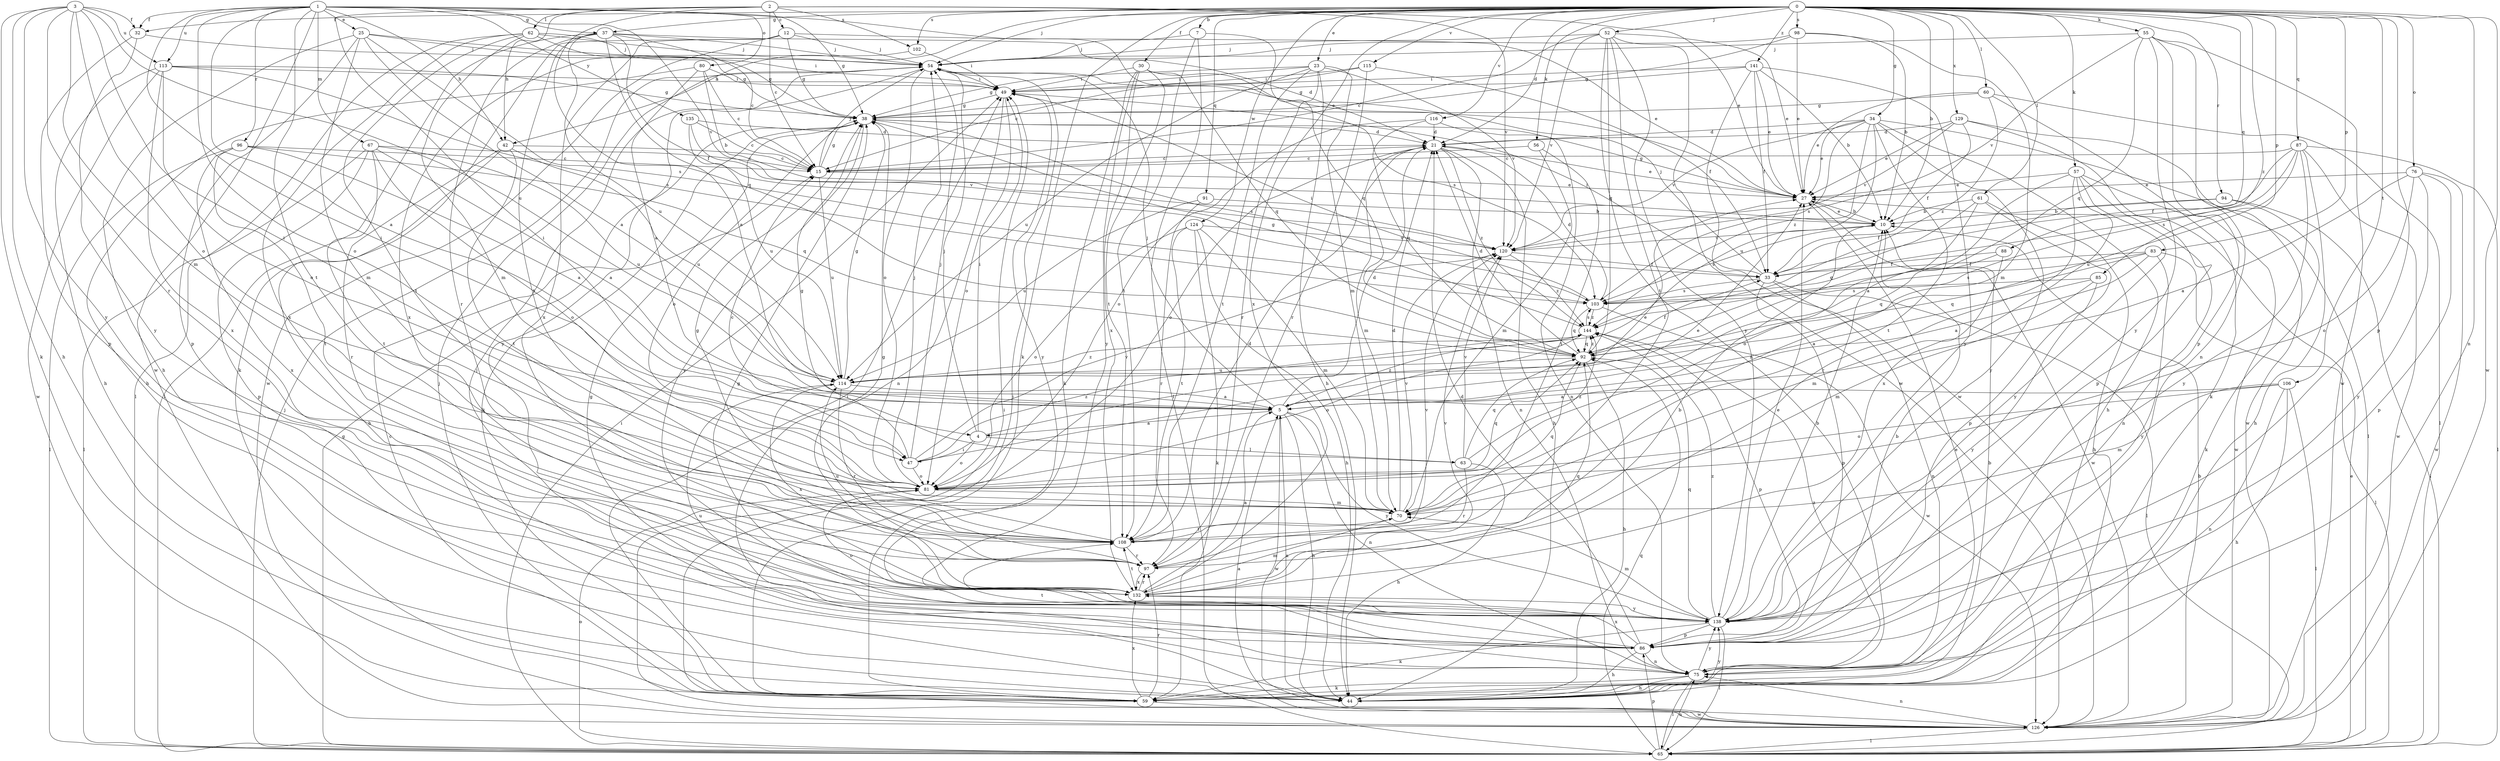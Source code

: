 strict digraph  {
0;
1;
2;
3;
4;
5;
7;
10;
12;
15;
21;
23;
25;
27;
30;
32;
33;
34;
37;
38;
42;
44;
47;
49;
52;
54;
55;
56;
57;
59;
60;
61;
62;
63;
65;
67;
70;
75;
76;
80;
81;
83;
85;
86;
87;
88;
91;
92;
94;
96;
97;
98;
102;
103;
106;
108;
113;
114;
115;
116;
120;
124;
126;
129;
132;
135;
138;
141;
144;
0 -> 7  [label=b];
0 -> 10  [label=b];
0 -> 21  [label=d];
0 -> 23  [label=e];
0 -> 30  [label=f];
0 -> 32  [label=f];
0 -> 34  [label=g];
0 -> 37  [label=g];
0 -> 42  [label=h];
0 -> 52  [label=j];
0 -> 54  [label=j];
0 -> 55  [label=k];
0 -> 56  [label=k];
0 -> 57  [label=k];
0 -> 59  [label=k];
0 -> 60  [label=l];
0 -> 61  [label=l];
0 -> 75  [label=n];
0 -> 76  [label=o];
0 -> 83  [label=p];
0 -> 85  [label=p];
0 -> 86  [label=p];
0 -> 87  [label=q];
0 -> 88  [label=q];
0 -> 91  [label=q];
0 -> 94  [label=r];
0 -> 98  [label=s];
0 -> 102  [label=s];
0 -> 106  [label=t];
0 -> 115  [label=v];
0 -> 116  [label=v];
0 -> 124  [label=w];
0 -> 126  [label=w];
0 -> 129  [label=x];
0 -> 132  [label=x];
0 -> 141  [label=z];
0 -> 144  [label=z];
1 -> 4  [label=a];
1 -> 25  [label=e];
1 -> 27  [label=e];
1 -> 32  [label=f];
1 -> 37  [label=g];
1 -> 38  [label=g];
1 -> 42  [label=h];
1 -> 47  [label=i];
1 -> 67  [label=m];
1 -> 80  [label=o];
1 -> 81  [label=o];
1 -> 96  [label=r];
1 -> 108  [label=t];
1 -> 113  [label=u];
1 -> 120  [label=v];
1 -> 126  [label=w];
1 -> 135  [label=y];
2 -> 12  [label=c];
2 -> 15  [label=c];
2 -> 27  [label=e];
2 -> 42  [label=h];
2 -> 47  [label=i];
2 -> 62  [label=l];
2 -> 92  [label=q];
2 -> 102  [label=s];
2 -> 120  [label=v];
3 -> 32  [label=f];
3 -> 44  [label=h];
3 -> 47  [label=i];
3 -> 59  [label=k];
3 -> 70  [label=m];
3 -> 81  [label=o];
3 -> 97  [label=r];
3 -> 113  [label=u];
3 -> 114  [label=u];
3 -> 138  [label=y];
4 -> 27  [label=e];
4 -> 47  [label=i];
4 -> 49  [label=i];
4 -> 54  [label=j];
4 -> 63  [label=l];
4 -> 81  [label=o];
5 -> 4  [label=a];
5 -> 21  [label=d];
5 -> 44  [label=h];
5 -> 54  [label=j];
5 -> 75  [label=n];
5 -> 126  [label=w];
5 -> 138  [label=y];
5 -> 144  [label=z];
7 -> 54  [label=j];
7 -> 65  [label=l];
7 -> 92  [label=q];
7 -> 108  [label=t];
10 -> 27  [label=e];
10 -> 103  [label=s];
10 -> 120  [label=v];
12 -> 27  [label=e];
12 -> 38  [label=g];
12 -> 54  [label=j];
12 -> 59  [label=k];
12 -> 126  [label=w];
12 -> 132  [label=x];
15 -> 27  [label=e];
15 -> 38  [label=g];
15 -> 54  [label=j];
15 -> 114  [label=u];
21 -> 15  [label=c];
21 -> 27  [label=e];
21 -> 44  [label=h];
21 -> 70  [label=m];
21 -> 75  [label=n];
21 -> 81  [label=o];
21 -> 144  [label=z];
23 -> 38  [label=g];
23 -> 44  [label=h];
23 -> 49  [label=i];
23 -> 70  [label=m];
23 -> 97  [label=r];
23 -> 108  [label=t];
23 -> 114  [label=u];
23 -> 120  [label=v];
25 -> 5  [label=a];
25 -> 38  [label=g];
25 -> 44  [label=h];
25 -> 54  [label=j];
25 -> 70  [label=m];
25 -> 86  [label=p];
25 -> 103  [label=s];
27 -> 10  [label=b];
27 -> 38  [label=g];
27 -> 126  [label=w];
30 -> 49  [label=i];
30 -> 59  [label=k];
30 -> 92  [label=q];
30 -> 103  [label=s];
30 -> 108  [label=t];
30 -> 132  [label=x];
30 -> 138  [label=y];
32 -> 54  [label=j];
32 -> 86  [label=p];
32 -> 138  [label=y];
33 -> 49  [label=i];
33 -> 54  [label=j];
33 -> 65  [label=l];
33 -> 75  [label=n];
33 -> 86  [label=p];
33 -> 103  [label=s];
34 -> 21  [label=d];
34 -> 27  [label=e];
34 -> 44  [label=h];
34 -> 65  [label=l];
34 -> 103  [label=s];
34 -> 108  [label=t];
34 -> 114  [label=u];
34 -> 120  [label=v];
34 -> 138  [label=y];
34 -> 144  [label=z];
37 -> 5  [label=a];
37 -> 15  [label=c];
37 -> 21  [label=d];
37 -> 33  [label=f];
37 -> 54  [label=j];
37 -> 65  [label=l];
37 -> 97  [label=r];
37 -> 108  [label=t];
37 -> 114  [label=u];
38 -> 21  [label=d];
38 -> 59  [label=k];
38 -> 81  [label=o];
38 -> 103  [label=s];
38 -> 138  [label=y];
42 -> 15  [label=c];
42 -> 44  [label=h];
42 -> 97  [label=r];
42 -> 108  [label=t];
42 -> 114  [label=u];
44 -> 5  [label=a];
44 -> 138  [label=y];
47 -> 27  [label=e];
47 -> 38  [label=g];
47 -> 54  [label=j];
47 -> 81  [label=o];
47 -> 120  [label=v];
47 -> 144  [label=z];
49 -> 38  [label=g];
49 -> 75  [label=n];
49 -> 81  [label=o];
49 -> 138  [label=y];
52 -> 15  [label=c];
52 -> 27  [label=e];
52 -> 54  [label=j];
52 -> 75  [label=n];
52 -> 92  [label=q];
52 -> 108  [label=t];
52 -> 120  [label=v];
52 -> 126  [label=w];
52 -> 138  [label=y];
54 -> 49  [label=i];
54 -> 81  [label=o];
54 -> 138  [label=y];
55 -> 54  [label=j];
55 -> 75  [label=n];
55 -> 86  [label=p];
55 -> 92  [label=q];
55 -> 120  [label=v];
55 -> 126  [label=w];
55 -> 138  [label=y];
56 -> 15  [label=c];
56 -> 70  [label=m];
56 -> 108  [label=t];
57 -> 5  [label=a];
57 -> 27  [label=e];
57 -> 75  [label=n];
57 -> 97  [label=r];
57 -> 126  [label=w];
57 -> 132  [label=x];
57 -> 138  [label=y];
59 -> 10  [label=b];
59 -> 15  [label=c];
59 -> 27  [label=e];
59 -> 49  [label=i];
59 -> 54  [label=j];
59 -> 97  [label=r];
59 -> 126  [label=w];
59 -> 132  [label=x];
60 -> 27  [label=e];
60 -> 38  [label=g];
60 -> 59  [label=k];
60 -> 65  [label=l];
60 -> 144  [label=z];
61 -> 10  [label=b];
61 -> 44  [label=h];
61 -> 81  [label=o];
61 -> 86  [label=p];
61 -> 92  [label=q];
62 -> 38  [label=g];
62 -> 49  [label=i];
62 -> 54  [label=j];
62 -> 65  [label=l];
62 -> 70  [label=m];
62 -> 108  [label=t];
62 -> 132  [label=x];
63 -> 15  [label=c];
63 -> 44  [label=h];
63 -> 92  [label=q];
63 -> 97  [label=r];
63 -> 120  [label=v];
63 -> 144  [label=z];
65 -> 27  [label=e];
65 -> 38  [label=g];
65 -> 49  [label=i];
65 -> 54  [label=j];
65 -> 75  [label=n];
65 -> 81  [label=o];
65 -> 86  [label=p];
65 -> 92  [label=q];
67 -> 5  [label=a];
67 -> 15  [label=c];
67 -> 65  [label=l];
67 -> 81  [label=o];
67 -> 86  [label=p];
67 -> 108  [label=t];
67 -> 114  [label=u];
70 -> 21  [label=d];
70 -> 92  [label=q];
70 -> 108  [label=t];
70 -> 120  [label=v];
75 -> 38  [label=g];
75 -> 44  [label=h];
75 -> 54  [label=j];
75 -> 59  [label=k];
75 -> 65  [label=l];
75 -> 138  [label=y];
75 -> 144  [label=z];
76 -> 5  [label=a];
76 -> 27  [label=e];
76 -> 81  [label=o];
76 -> 86  [label=p];
76 -> 126  [label=w];
76 -> 138  [label=y];
80 -> 5  [label=a];
80 -> 10  [label=b];
80 -> 15  [label=c];
80 -> 44  [label=h];
80 -> 49  [label=i];
81 -> 54  [label=j];
81 -> 70  [label=m];
81 -> 92  [label=q];
83 -> 5  [label=a];
83 -> 33  [label=f];
83 -> 65  [label=l];
83 -> 92  [label=q];
83 -> 103  [label=s];
83 -> 138  [label=y];
85 -> 5  [label=a];
85 -> 70  [label=m];
85 -> 103  [label=s];
85 -> 138  [label=y];
86 -> 10  [label=b];
86 -> 21  [label=d];
86 -> 38  [label=g];
86 -> 44  [label=h];
86 -> 75  [label=n];
86 -> 108  [label=t];
86 -> 114  [label=u];
86 -> 132  [label=x];
87 -> 15  [label=c];
87 -> 33  [label=f];
87 -> 44  [label=h];
87 -> 65  [label=l];
87 -> 103  [label=s];
87 -> 114  [label=u];
87 -> 126  [label=w];
87 -> 138  [label=y];
88 -> 33  [label=f];
88 -> 70  [label=m];
88 -> 92  [label=q];
91 -> 10  [label=b];
91 -> 97  [label=r];
91 -> 114  [label=u];
92 -> 21  [label=d];
92 -> 33  [label=f];
92 -> 44  [label=h];
92 -> 114  [label=u];
92 -> 144  [label=z];
94 -> 10  [label=b];
94 -> 33  [label=f];
94 -> 59  [label=k];
94 -> 65  [label=l];
96 -> 5  [label=a];
96 -> 15  [label=c];
96 -> 65  [label=l];
96 -> 92  [label=q];
96 -> 108  [label=t];
96 -> 132  [label=x];
97 -> 114  [label=u];
97 -> 120  [label=v];
97 -> 132  [label=x];
98 -> 10  [label=b];
98 -> 27  [label=e];
98 -> 38  [label=g];
98 -> 54  [label=j];
98 -> 70  [label=m];
102 -> 49  [label=i];
102 -> 132  [label=x];
103 -> 21  [label=d];
103 -> 49  [label=i];
103 -> 92  [label=q];
103 -> 126  [label=w];
103 -> 144  [label=z];
106 -> 5  [label=a];
106 -> 44  [label=h];
106 -> 65  [label=l];
106 -> 70  [label=m];
106 -> 75  [label=n];
106 -> 81  [label=o];
108 -> 21  [label=d];
108 -> 38  [label=g];
108 -> 97  [label=r];
113 -> 38  [label=g];
113 -> 44  [label=h];
113 -> 49  [label=i];
113 -> 81  [label=o];
113 -> 103  [label=s];
113 -> 126  [label=w];
113 -> 132  [label=x];
114 -> 5  [label=a];
114 -> 38  [label=g];
114 -> 97  [label=r];
114 -> 132  [label=x];
114 -> 144  [label=z];
115 -> 15  [label=c];
115 -> 33  [label=f];
115 -> 49  [label=i];
115 -> 97  [label=r];
116 -> 21  [label=d];
116 -> 75  [label=n];
116 -> 81  [label=o];
116 -> 92  [label=q];
120 -> 33  [label=f];
120 -> 144  [label=z];
124 -> 44  [label=h];
124 -> 59  [label=k];
124 -> 70  [label=m];
124 -> 81  [label=o];
124 -> 108  [label=t];
124 -> 120  [label=v];
126 -> 5  [label=a];
126 -> 10  [label=b];
126 -> 49  [label=i];
126 -> 54  [label=j];
126 -> 65  [label=l];
126 -> 75  [label=n];
129 -> 21  [label=d];
129 -> 27  [label=e];
129 -> 33  [label=f];
129 -> 86  [label=p];
129 -> 120  [label=v];
129 -> 126  [label=w];
132 -> 5  [label=a];
132 -> 10  [label=b];
132 -> 38  [label=g];
132 -> 70  [label=m];
132 -> 92  [label=q];
132 -> 97  [label=r];
132 -> 108  [label=t];
132 -> 120  [label=v];
132 -> 138  [label=y];
135 -> 15  [label=c];
135 -> 21  [label=d];
135 -> 114  [label=u];
135 -> 120  [label=v];
138 -> 10  [label=b];
138 -> 27  [label=e];
138 -> 59  [label=k];
138 -> 65  [label=l];
138 -> 70  [label=m];
138 -> 81  [label=o];
138 -> 86  [label=p];
138 -> 92  [label=q];
138 -> 144  [label=z];
141 -> 10  [label=b];
141 -> 27  [label=e];
141 -> 33  [label=f];
141 -> 38  [label=g];
141 -> 49  [label=i];
141 -> 126  [label=w];
141 -> 138  [label=y];
144 -> 38  [label=g];
144 -> 81  [label=o];
144 -> 86  [label=p];
144 -> 92  [label=q];
144 -> 103  [label=s];
}
